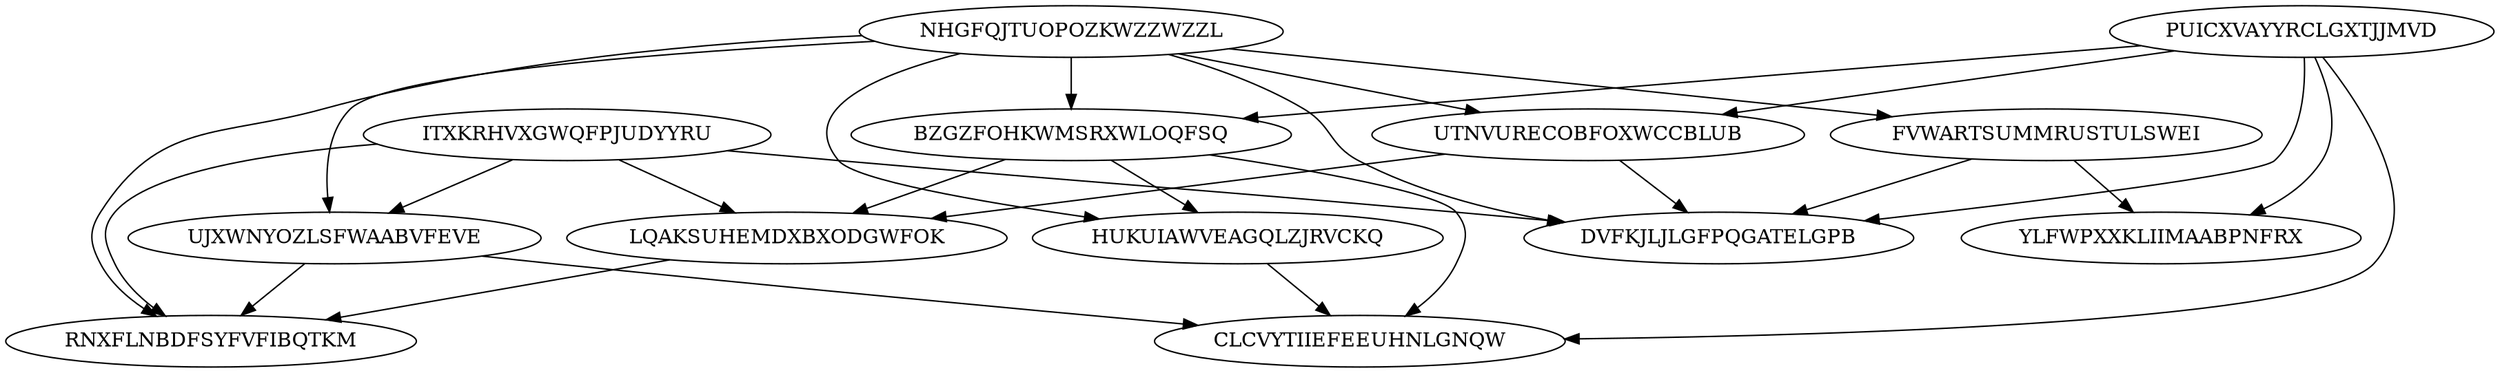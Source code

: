 digraph N13M27 {
	ITXKRHVXGWQFPJUDYYRU	[Weight=12];
	NHGFQJTUOPOZKWZZWZZL	[Weight=11];
	FVWARTSUMMRUSTULSWEI	[Weight=13];
	UJXWNYOZLSFWAABVFEVE	[Weight=19];
	PUICXVAYYRCLGXTJJMVD	[Weight=11];
	BZGZFOHKWMSRXWLOQFSQ	[Weight=16];
	YLFWPXXKLIIMAABPNFRX	[Weight=10];
	HUKUIAWVEAGQLZJRVCKQ	[Weight=17];
	UTNVURECOBFOXWCCBLUB	[Weight=18];
	LQAKSUHEMDXBXODGWFOK	[Weight=17];
	RNXFLNBDFSYFVFIBQTKM	[Weight=14];
	CLCVYTIIEFEEUHNLGNQW	[Weight=16];
	DVFKJLJLGFPQGATELGPB	[Weight=17];
	UTNVURECOBFOXWCCBLUB -> LQAKSUHEMDXBXODGWFOK [Weight=18];
	LQAKSUHEMDXBXODGWFOK -> RNXFLNBDFSYFVFIBQTKM [Weight=14];
	NHGFQJTUOPOZKWZZWZZL -> UTNVURECOBFOXWCCBLUB [Weight=11];
	UJXWNYOZLSFWAABVFEVE -> CLCVYTIIEFEEUHNLGNQW [Weight=16];
	ITXKRHVXGWQFPJUDYYRU -> RNXFLNBDFSYFVFIBQTKM [Weight=19];
	ITXKRHVXGWQFPJUDYYRU -> DVFKJLJLGFPQGATELGPB [Weight=17];
	PUICXVAYYRCLGXTJJMVD -> DVFKJLJLGFPQGATELGPB [Weight=14];
	FVWARTSUMMRUSTULSWEI -> DVFKJLJLGFPQGATELGPB [Weight=14];
	PUICXVAYYRCLGXTJJMVD -> YLFWPXXKLIIMAABPNFRX [Weight=20];
	PUICXVAYYRCLGXTJJMVD -> CLCVYTIIEFEEUHNLGNQW [Weight=18];
	BZGZFOHKWMSRXWLOQFSQ -> CLCVYTIIEFEEUHNLGNQW [Weight=20];
	ITXKRHVXGWQFPJUDYYRU -> LQAKSUHEMDXBXODGWFOK [Weight=15];
	BZGZFOHKWMSRXWLOQFSQ -> LQAKSUHEMDXBXODGWFOK [Weight=16];
	NHGFQJTUOPOZKWZZWZZL -> DVFKJLJLGFPQGATELGPB [Weight=20];
	NHGFQJTUOPOZKWZZWZZL -> HUKUIAWVEAGQLZJRVCKQ [Weight=20];
	PUICXVAYYRCLGXTJJMVD -> UTNVURECOBFOXWCCBLUB [Weight=16];
	NHGFQJTUOPOZKWZZWZZL -> FVWARTSUMMRUSTULSWEI [Weight=12];
	NHGFQJTUOPOZKWZZWZZL -> UJXWNYOZLSFWAABVFEVE [Weight=13];
	BZGZFOHKWMSRXWLOQFSQ -> HUKUIAWVEAGQLZJRVCKQ [Weight=14];
	ITXKRHVXGWQFPJUDYYRU -> UJXWNYOZLSFWAABVFEVE [Weight=18];
	UJXWNYOZLSFWAABVFEVE -> RNXFLNBDFSYFVFIBQTKM [Weight=20];
	PUICXVAYYRCLGXTJJMVD -> BZGZFOHKWMSRXWLOQFSQ [Weight=13];
	UTNVURECOBFOXWCCBLUB -> DVFKJLJLGFPQGATELGPB [Weight=20];
	NHGFQJTUOPOZKWZZWZZL -> RNXFLNBDFSYFVFIBQTKM [Weight=17];
	FVWARTSUMMRUSTULSWEI -> YLFWPXXKLIIMAABPNFRX [Weight=20];
	HUKUIAWVEAGQLZJRVCKQ -> CLCVYTIIEFEEUHNLGNQW [Weight=11];
	NHGFQJTUOPOZKWZZWZZL -> BZGZFOHKWMSRXWLOQFSQ [Weight=11];
}
